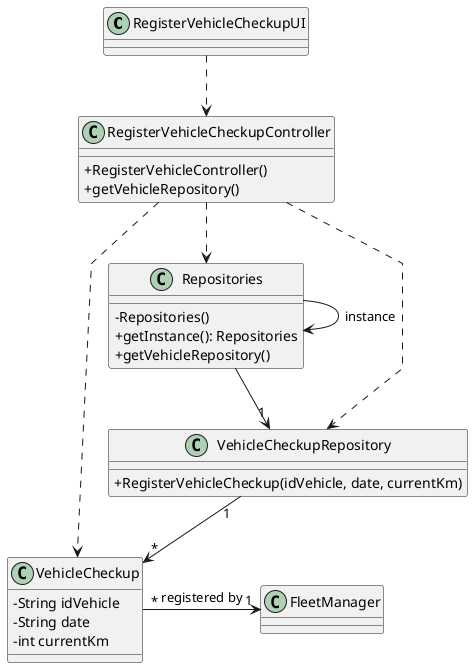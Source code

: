 @startuml

'skinparam monochrome true
skinparam packageStyle rectangle
skinparam shadowing false
skinparam linetype polyline
'skinparam linetype orto

skinparam classAttributeIconSize 0

'left to right direction
'class FleetManager{
'}

class RegisterVehicleCheckupUI{
}

class RegisterVehicleCheckupController{
__
+RegisterVehicleController()
+getVehicleRepository()
}

class Repositories{
__
-Repositories()
+getInstance(): Repositories
+getVehicleRepository()
}

class VehicleCheckupRepository{
+RegisterVehicleCheckup(idVehicle, date, currentKm)
}

class VehicleCheckup{
- String idVehicle
- String date
- int currentKm
}

RegisterVehicleCheckupUI .d.> RegisterVehicleCheckupController

RegisterVehicleCheckupController .d.> Repositories

RegisterVehicleCheckupController .d.> VehicleCheckupRepository

RegisterVehicleCheckupController .r.> VehicleCheckup

Repositories --> Repositories : instance

Repositories -->"1" VehicleCheckupRepository

VehicleCheckupRepository "1"-d->"*" VehicleCheckup

VehicleCheckup "*"-r->"1" FleetManager : registered by
@enduml